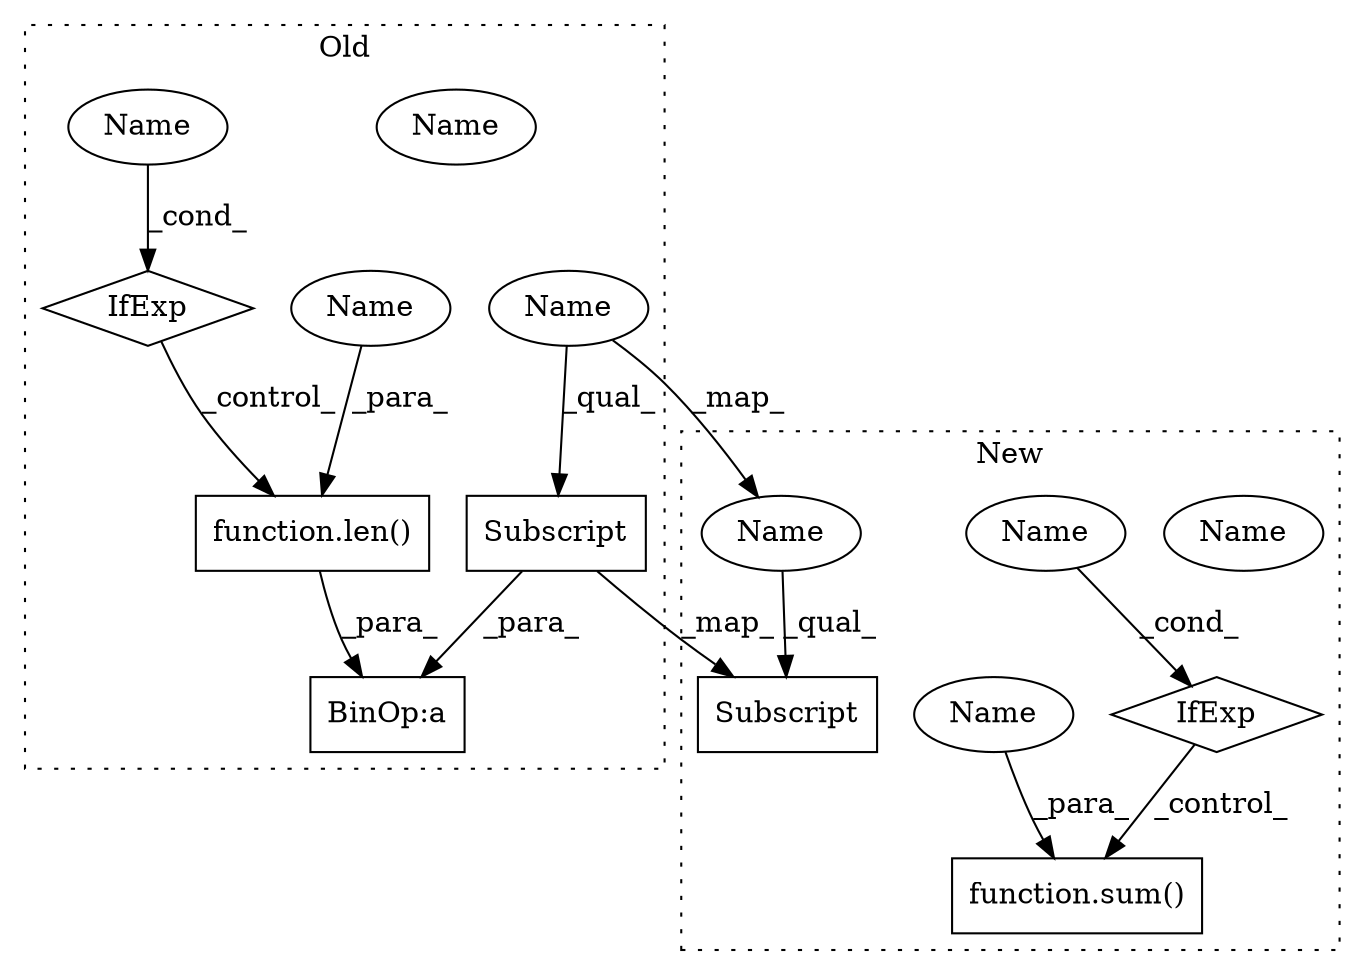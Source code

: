 digraph G {
subgraph cluster0 {
1 [label="function.len()" a="75" s="1543,1558" l="4,1" shape="box"];
3 [label="BinOp:a" a="82" s="1539" l="3" shape="box"];
5 [label="IfExp" a="51" s="1559,1576" l="4,6" shape="diamond"];
6 [label="Name" a="87" s="1563" l="13" shape="ellipse"];
8 [label="Subscript" a="63" s="1524,0" l="15,0" shape="box"];
10 [label="Name" a="87" s="1524" l="11" shape="ellipse"];
11 [label="Name" a="87" s="1547" l="11" shape="ellipse"];
15 [label="Name" a="87" s="1563" l="13" shape="ellipse"];
label = "Old";
style="dotted";
}
subgraph cluster1 {
2 [label="function.sum()" a="75" s="1524,1539" l="4,1" shape="box"];
4 [label="IfExp" a="51" s="1540,1557" l="4,6" shape="diamond"];
7 [label="Name" a="87" s="1544" l="13" shape="ellipse"];
9 [label="Subscript" a="63" s="1563,0" l="15,0" shape="box"];
12 [label="Name" a="87" s="1544" l="13" shape="ellipse"];
13 [label="Name" a="87" s="1528" l="11" shape="ellipse"];
14 [label="Name" a="87" s="1563" l="11" shape="ellipse"];
label = "New";
style="dotted";
}
1 -> 3 [label="_para_"];
4 -> 2 [label="_control_"];
5 -> 1 [label="_control_"];
8 -> 3 [label="_para_"];
8 -> 9 [label="_map_"];
10 -> 8 [label="_qual_"];
10 -> 14 [label="_map_"];
11 -> 1 [label="_para_"];
12 -> 4 [label="_cond_"];
13 -> 2 [label="_para_"];
14 -> 9 [label="_qual_"];
15 -> 5 [label="_cond_"];
}